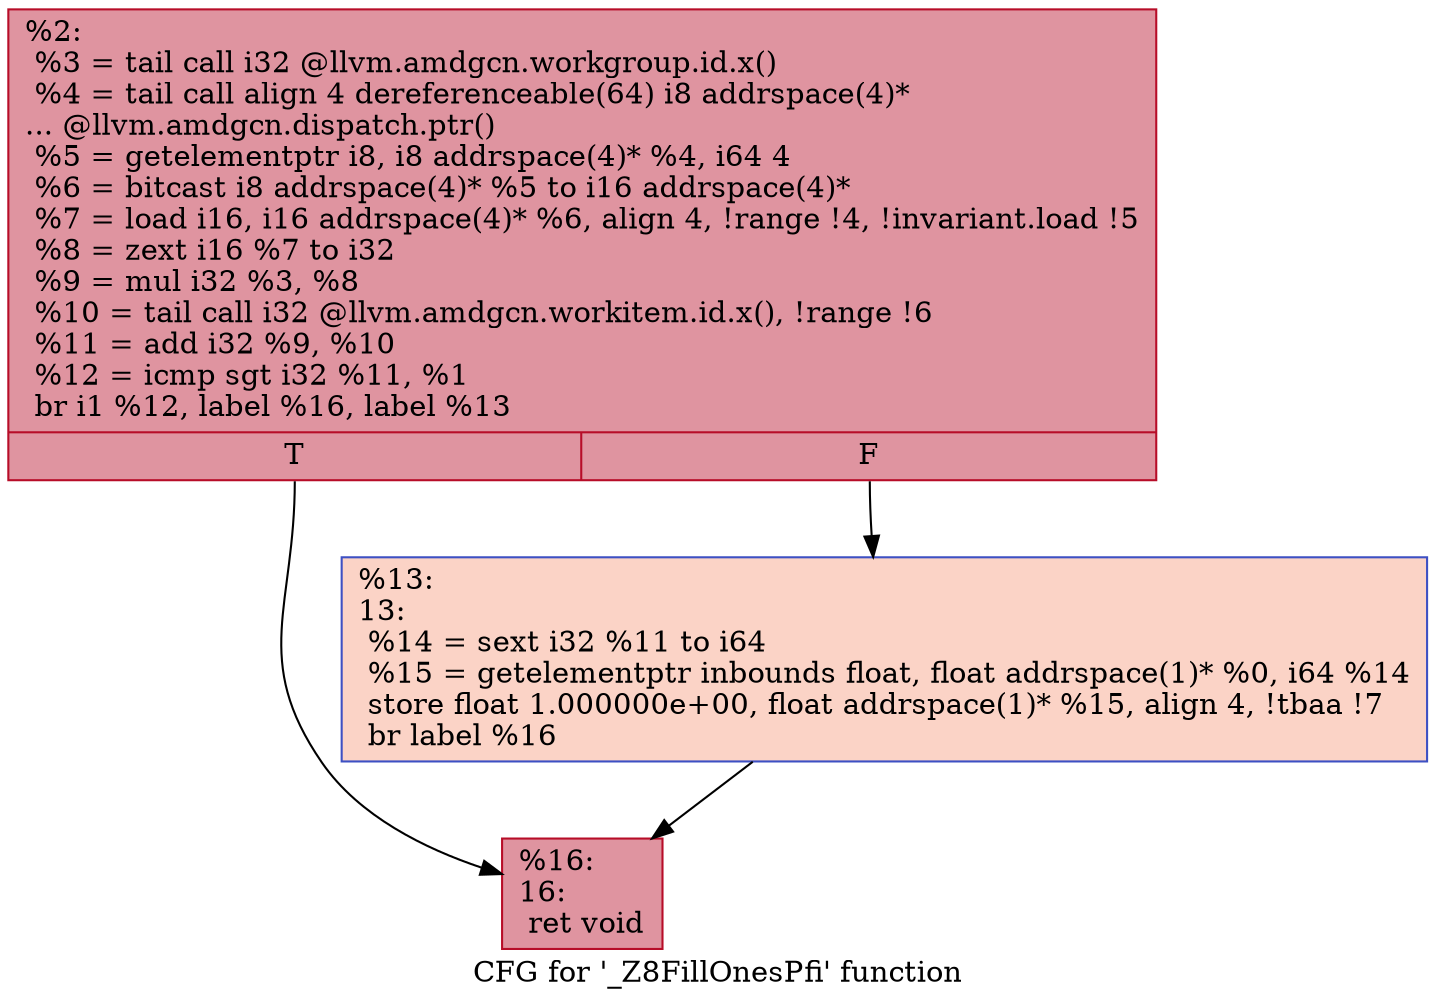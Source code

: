 digraph "CFG for '_Z8FillOnesPfi' function" {
	label="CFG for '_Z8FillOnesPfi' function";

	Node0x5d33e40 [shape=record,color="#b70d28ff", style=filled, fillcolor="#b70d2870",label="{%2:\l  %3 = tail call i32 @llvm.amdgcn.workgroup.id.x()\l  %4 = tail call align 4 dereferenceable(64) i8 addrspace(4)*\l... @llvm.amdgcn.dispatch.ptr()\l  %5 = getelementptr i8, i8 addrspace(4)* %4, i64 4\l  %6 = bitcast i8 addrspace(4)* %5 to i16 addrspace(4)*\l  %7 = load i16, i16 addrspace(4)* %6, align 4, !range !4, !invariant.load !5\l  %8 = zext i16 %7 to i32\l  %9 = mul i32 %3, %8\l  %10 = tail call i32 @llvm.amdgcn.workitem.id.x(), !range !6\l  %11 = add i32 %9, %10\l  %12 = icmp sgt i32 %11, %1\l  br i1 %12, label %16, label %13\l|{<s0>T|<s1>F}}"];
	Node0x5d33e40:s0 -> Node0x5d35d80;
	Node0x5d33e40:s1 -> Node0x5d35e10;
	Node0x5d35e10 [shape=record,color="#3d50c3ff", style=filled, fillcolor="#f59c7d70",label="{%13:\l13:                                               \l  %14 = sext i32 %11 to i64\l  %15 = getelementptr inbounds float, float addrspace(1)* %0, i64 %14\l  store float 1.000000e+00, float addrspace(1)* %15, align 4, !tbaa !7\l  br label %16\l}"];
	Node0x5d35e10 -> Node0x5d35d80;
	Node0x5d35d80 [shape=record,color="#b70d28ff", style=filled, fillcolor="#b70d2870",label="{%16:\l16:                                               \l  ret void\l}"];
}

